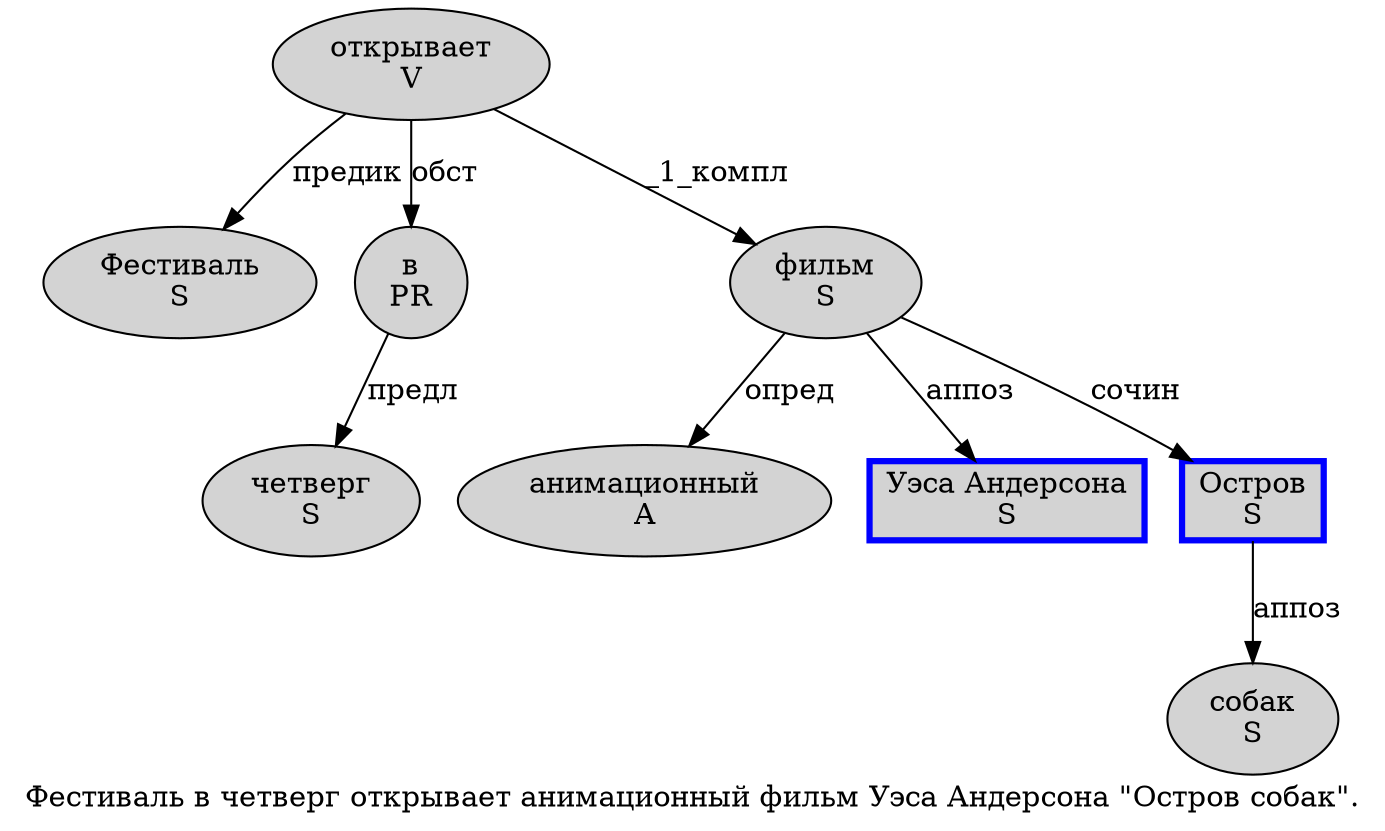 digraph SENTENCE_600 {
	graph [label="Фестиваль в четверг открывает анимационный фильм Уэса Андерсона \"Остров собак\"."]
	node [style=filled]
		0 [label="Фестиваль
S" color="" fillcolor=lightgray penwidth=1 shape=ellipse]
		1 [label="в
PR" color="" fillcolor=lightgray penwidth=1 shape=ellipse]
		2 [label="четверг
S" color="" fillcolor=lightgray penwidth=1 shape=ellipse]
		3 [label="открывает
V" color="" fillcolor=lightgray penwidth=1 shape=ellipse]
		4 [label="анимационный
A" color="" fillcolor=lightgray penwidth=1 shape=ellipse]
		5 [label="фильм
S" color="" fillcolor=lightgray penwidth=1 shape=ellipse]
		6 [label="Уэса Андерсона
S" color=blue fillcolor=lightgray penwidth=3 shape=box]
		8 [label="Остров
S" color=blue fillcolor=lightgray penwidth=3 shape=box]
		9 [label="собак
S" color="" fillcolor=lightgray penwidth=1 shape=ellipse]
			8 -> 9 [label="аппоз"]
			3 -> 0 [label="предик"]
			3 -> 1 [label="обст"]
			3 -> 5 [label="_1_компл"]
			5 -> 4 [label="опред"]
			5 -> 6 [label="аппоз"]
			5 -> 8 [label="сочин"]
			1 -> 2 [label="предл"]
}